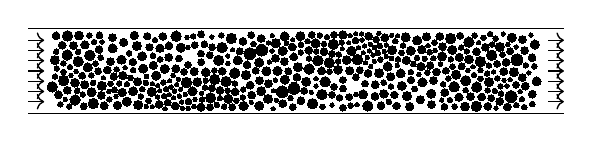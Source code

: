 \begin{tikzpicture}[
  scale=2.0,
]

\foreach \y in {0.65,1.3,1.95,2.6,3.25,3.9,4.55}
  \draw[color=black,line width=0.5pt,solid,->]
    (0mm,\y mm) -- (1mm, \y mm);
% inlet arrows

\foreach \y in {0.65,1.3,1.95,2.6,3.25,3.9,4.55}
  \draw[color=black,line width=0.5pt,solid,->]
    (33mm,\y mm) -- (34mm, \y mm);
\filldraw[line width=0pt] (31.902mm,4.881mm) circle (0.14mm);
\filldraw[line width=0pt] (10.132mm,4.093mm) circle (0.139mm);
\filldraw[line width=0pt] (30.969mm,4.127mm) circle (0.139mm);
\filldraw[line width=0pt] (30.444mm,4.291mm) circle (0.139mm);
\filldraw[line width=0pt] (30.149mm,4.953mm) circle (0.139mm);
\filldraw[line width=0pt] (21.26mm,3.758mm) circle (0.139mm);
\filldraw[line width=0pt] (4.676mm,4.447mm) circle (0.139mm);
\filldraw[line width=0pt] (8.95mm,1.101mm) circle (0.137mm);
\filldraw[line width=0pt] (22.593mm,3.846mm) circle (0.138mm);
\filldraw[line width=0pt] (8.675mm,0.201mm) circle (0.139mm);
\filldraw[line width=0pt] (14.144mm,0.612mm) circle (0.139mm);
\filldraw[line width=0pt] (31.224mm,1.29mm) circle (0.139mm);
\filldraw[line width=0pt] (15.487mm,4.844mm) circle (0.14mm);
\filldraw[line width=0pt] (31.771mm,2.481mm) circle (0.14mm);
\filldraw[line width=0pt] (9.408mm,1.737mm) circle (0.139mm);
\filldraw[line width=0pt] (9.77mm,0.237mm) circle (0.139mm);
\filldraw[line width=0pt] (15.291mm,3.167mm) circle (0.14mm);
\filldraw[line width=0pt] (9.964mm,1.11mm) circle (0.14mm);
\filldraw[line width=0pt] (20.792mm,1.104mm) circle (0.139mm);
\filldraw[line width=0pt] (24.79mm,2.381mm) circle (0.139mm);
\filldraw[line width=0pt] (22.249mm,4.995mm) circle (0.139mm);
\filldraw[line width=0pt] (27.901mm,2.627mm) circle (0.14mm);
\filldraw[line width=0pt] (16.384mm,4.349mm) circle (0.139mm);
\filldraw[line width=0pt] (19.927mm,4.015mm) circle (0.139mm);
\filldraw[line width=0pt] (6.134mm,2.816mm) circle (0.139mm);
\filldraw[line width=0pt] (7.865mm,0.334mm) circle (0.14mm);
\filldraw[line width=0pt] (15.746mm,0.744mm) circle (0.139mm);
\filldraw[line width=0pt] (7.872mm,1.798mm) circle (0.139mm);
\filldraw[line width=0pt] (15.54mm,0.202mm) circle (0.14mm);
\filldraw[line width=0pt] (10.504mm,0.349mm) circle (0.139mm);
\filldraw[line width=0pt] (9.665mm,1.437mm) circle (0.139mm);
\filldraw[line width=0pt] (8.965mm,1.975mm) circle (0.138mm);
\filldraw[line width=0pt] (10.063mm,4.742mm) circle (0.14mm);
\filldraw[line width=0pt] (23.428mm,2.945mm) circle (0.139mm);
\filldraw[line width=0pt] (21.651mm,3.871mm) circle (0.138mm);
\filldraw[line width=0pt] (30.377mm,1.65mm) circle (0.139mm);
\filldraw[line width=0pt] (9.729mm,0.625mm) circle (0.137mm);
\filldraw[line width=0pt] (23.061mm,4.861mm) circle (0.139mm);
\filldraw[line width=0pt] (20.863mm,0.454mm) circle (0.14mm);
\filldraw[line width=0pt] (20.958mm,4.087mm) circle (0.137mm);
\filldraw[line width=0pt] (9.055mm,1.585mm) circle (0.139mm);
\filldraw[line width=0pt] (11.642mm,4.764mm) circle (0.14mm);
\filldraw[line width=0pt] (22.718mm,3.521mm) circle (0.139mm);
\filldraw[line width=0pt] (8.332mm,1.349mm) circle (0.138mm);
\filldraw[line width=0pt] (18.267mm,1.644mm) circle (0.139mm);
\filldraw[line width=0pt] (20.421mm,4.846mm) circle (0.139mm);
\filldraw[line width=0pt] (19.282mm,0.429mm) circle (0.139mm);
\filldraw[line width=0pt] (21.189mm,4.569mm) circle (0.138mm);
\filldraw[line width=0pt] (28.225mm,2.865mm) circle (0.139mm);
\filldraw[line width=0pt] (12.661mm,3.087mm) circle (0.139mm);
\filldraw[line width=0pt] (3.028mm,2.566mm) circle (0.14mm);
\filldraw[line width=0pt] (15.245mm,4.388mm) circle (0.14mm);
\filldraw[line width=0pt] (21.868mm,3.608mm) circle (0.138mm);
\filldraw[line width=0pt] (12.967mm,3.947mm) circle (0.139mm);
\filldraw[line width=0pt] (30.202mm,2.011mm) circle (0.138mm);
\filldraw[line width=0pt] (25.825mm,3.9mm) circle (0.139mm);
\filldraw[line width=0pt] (9.275mm,1.321mm) circle (0.139mm);
\filldraw[line width=0pt] (21.958mm,3.218mm) circle (0.139mm);
\filldraw[line width=0pt] (21.975mm,4.092mm) circle (0.138mm);
\filldraw[line width=0pt] (12.656mm,3.552mm) circle (0.138mm);
\filldraw[line width=0pt] (10.996mm,1.18mm) circle (0.139mm);
\filldraw[line width=0pt] (26.167mm,3.031mm) circle (0.14mm);
\filldraw[line width=0pt] (23.055mm,3.394mm) circle (0.14mm);
\filldraw[line width=0pt] (10.581mm,0.801mm) circle (0.139mm);
\filldraw[line width=0pt] (21.342mm,4.19mm) circle (0.139mm);
\filldraw[line width=0pt] (30.584mm,2.051mm) circle (0.138mm);
\filldraw[line width=0pt] (26.247mm,0.752mm) circle (0.139mm);
\filldraw[line width=0pt] (2.698mm,2.327mm) circle (0.139mm);
\filldraw[line width=0pt] (29.689mm,0.243mm) circle (0.139mm);
\filldraw[line width=0pt] (20.781mm,4.969mm) circle (0.137mm);
\filldraw[line width=0pt] (16.782mm,4.582mm) circle (0.139mm);
\filldraw[line width=0pt] (28.581mm,4.403mm) circle (0.139mm);
\filldraw[line width=0pt] (21.515mm,3.456mm) circle (0.138mm);
\filldraw[line width=0pt] (4.757mm,2.168mm) circle (0.14mm);
\filldraw[line width=0pt] (9.215mm,0.901mm) circle (0.139mm);
\filldraw[line width=0pt] (7.496mm,2.251mm) circle (0.139mm);
\filldraw[line width=0pt] (18.261mm,2.11mm) circle (0.139mm);
\filldraw[line width=0pt] (20.341mm,4.393mm) circle (0.139mm);
\filldraw[line width=0pt] (7.481mm,0.351mm) circle (0.138mm);
\filldraw[line width=0pt] (9.52mm,2.074mm) circle (0.139mm);
\filldraw[line width=0pt] (23.44mm,4.841mm) circle (0.138mm);
\filldraw[line width=0pt] (5.102mm,1.295mm) circle (0.14mm);
\filldraw[line width=0pt] (21.736mm,2.883mm) circle (0.139mm);
\filldraw[line width=0pt] (22.716mm,4.253mm) circle (0.138mm);
\filldraw[line width=0pt] (29.535mm,2.545mm) circle (0.139mm);
\filldraw[line width=0pt] (21.4mm,3.123mm) circle (0.139mm);
\filldraw[line width=0pt] (15.56mm,1.345mm) circle (0.138mm);
\filldraw[line width=0pt] (9.187mm,2.311mm) circle (0.14mm);
\filldraw[line width=0pt] (9.585mm,1.005mm) circle (0.138mm);
\filldraw[line width=0pt] (21.154mm,4.96mm) circle (0.139mm);
\filldraw[line width=0pt] (15.682mm,2.019mm) circle (0.139mm);
\filldraw[line width=0pt] (21.711mm,4.297mm) circle (0.139mm);
\filldraw[line width=0pt] (15.47mm,3.873mm) circle (0.14mm);
\filldraw[line width=0pt] (5.557mm,0.985mm) circle (0.139mm);
\filldraw[line width=0pt] (2.341mm,0.794mm) circle (0.139mm);
\filldraw[line width=0pt] (10.138mm,0.228mm) circle (0.138mm);
\filldraw[line width=0pt] (17.957mm,1.247mm) circle (0.138mm);
\filldraw[line width=0pt] (8.205mm,0.944mm) circle (0.139mm);
\filldraw[line width=0pt] (8.206mm,1.673mm) circle (0.139mm);
\filldraw[line width=0pt] (22.889mm,0.637mm) circle (0.176mm);
\filldraw[line width=0pt] (23.019mm,1.621mm) circle (0.175mm);
\filldraw[line width=0pt] (24.67mm,3.433mm) circle (0.174mm);
\filldraw[line width=0pt] (4.254mm,3.068mm) circle (0.175mm);
\filldraw[line width=0pt] (23.784mm,4.21mm) circle (0.176mm);
\filldraw[line width=0pt] (29.317mm,4.947mm) circle (0.175mm);
\filldraw[line width=0pt] (10.46mm,4.801mm) circle (0.175mm);
\filldraw[line width=0pt] (26.668mm,2.126mm) circle (0.174mm);
\filldraw[line width=0pt] (18.767mm,4.318mm) circle (0.174mm);
\filldraw[line width=0pt] (22.308mm,4.19mm) circle (0.175mm);
\filldraw[line width=0pt] (19.666mm,3.21mm) circle (0.175mm);
\filldraw[line width=0pt] (20.465mm,0.393mm) circle (0.175mm);
\filldraw[line width=0pt] (27.762mm,1.379mm) circle (0.176mm);
\filldraw[line width=0pt] (13.631mm,1.424mm) circle (0.174mm);
\filldraw[line width=0pt] (13.617mm,0.921mm) circle (0.174mm);
\filldraw[line width=0pt] (3.99mm,2.329mm) circle (0.175mm);
\filldraw[line width=0pt] (31.337mm,0.81mm) circle (0.175mm);
\filldraw[line width=0pt] (2.222mm,2.539mm) circle (0.173mm);
\filldraw[line width=0pt] (5.599mm,2.705mm) circle (0.175mm);
\filldraw[line width=0pt] (28.713mm,2.104mm) circle (0.174mm);
\filldraw[line width=0pt] (29.667mm,4.661mm) circle (0.176mm);
\filldraw[line width=0pt] (12.159mm,0.879mm) circle (0.174mm);
\filldraw[line width=0pt] (29.238mm,2.945mm) circle (0.175mm);
\filldraw[line width=0pt] (6.254mm,1.763mm) circle (0.175mm);
\filldraw[line width=0pt] (26.935mm,2.87mm) circle (0.176mm);
\filldraw[line width=0pt] (14.28mm,4.316mm) circle (0.175mm);
\filldraw[line width=0pt] (3.86mm,4.856mm) circle (0.175mm);
\filldraw[line width=0pt] (4.167mm,4.439mm) circle (0.175mm);
\filldraw[line width=0pt] (29.769mm,2.135mm) circle (0.175mm);
\filldraw[line width=0pt] (12.246mm,4.865mm) circle (0.175mm);
\filldraw[line width=0pt] (28.7mm,2.654mm) circle (0.173mm);
\filldraw[line width=0pt] (29.442mm,4.282mm) circle (0.174mm);
\filldraw[line width=0pt] (7.14mm,0.986mm) circle (0.175mm);
\filldraw[line width=0pt] (30.978mm,0.429mm) circle (0.175mm);
\filldraw[line width=0pt] (26.817mm,3.345mm) circle (0.176mm);
\filldraw[line width=0pt] (28.289mm,2.344mm) circle (0.175mm);
\filldraw[line width=0pt] (17.728mm,4.491mm) circle (0.175mm);
\filldraw[line width=0pt] (28.338mm,4.853mm) circle (0.174mm);
\filldraw[line width=0pt] (25.369mm,4.211mm) circle (0.139mm);
\filldraw[line width=0pt] (29.124mm,2.435mm) circle (0.175mm);
\filldraw[line width=0pt] (17.306mm,4.27mm) circle (0.174mm);
\filldraw[line width=0pt] (17.294mm,3.773mm) circle (0.175mm);
\filldraw[line width=0pt] (2.584mm,0.343mm) circle (0.175mm);
\filldraw[line width=0pt] (31.483mm,0.306mm) circle (0.175mm);
\filldraw[line width=0pt] (19.12mm,2.561mm) circle (0.174mm);
\filldraw[line width=0pt] (17.815mm,3.396mm) circle (0.176mm);
\filldraw[line width=0pt] (2.636mm,2.849mm) circle (0.175mm);
\filldraw[line width=0pt] (5.761mm,1.814mm) circle (0.174mm);
\filldraw[line width=0pt] (1.759mm,3.823mm) circle (0.175mm);
\filldraw[line width=0pt] (18.957mm,4.754mm) circle (0.175mm);
\filldraw[line width=0pt] (23.293mm,4.493mm) circle (0.176mm);
\filldraw[line width=0pt] (25.164mm,3.377mm) circle (0.174mm);
\filldraw[line width=0pt] (11.209mm,1.551mm) circle (0.174mm);
\filldraw[line width=0pt] (1.8mm,2.761mm) circle (0.175mm);
\filldraw[line width=0pt] (26.334mm,1.758mm) circle (0.176mm);
\filldraw[line width=0pt] (2.022mm,0.486mm) circle (0.175mm);
\filldraw[line width=0pt] (1.687mm,2.249mm) circle (0.175mm);
\filldraw[line width=0pt] (30.101mm,3.633mm) circle (0.176mm);
\filldraw[line width=0pt] (29.973mm,1.629mm) circle (0.175mm);
\filldraw[line width=0pt] (3.158mm,3.814mm) circle (0.175mm);
\filldraw[line width=0pt] (27.835mm,3.851mm) circle (0.175mm);
\filldraw[line width=0pt] (22.352mm,3.324mm) circle (0.172mm);
\filldraw[line width=0pt] (26.76mm,0.758mm) circle (0.175mm);
\filldraw[line width=0pt] (23.7mm,3.75mm) circle (0.176mm);
\filldraw[line width=0pt] (13.109mm,1.8mm) circle (0.176mm);
\filldraw[line width=0pt] (28.899mm,4.707mm) circle (0.174mm);
\filldraw[line width=0pt] (23.466mm,3.342mm) circle (0.175mm);
\filldraw[line width=0pt] (13.198mm,0.708mm) circle (0.175mm);
\filldraw[line width=0pt] (29.613mm,1.331mm) circle (0.175mm);
\filldraw[line width=0pt] (25.714mm,3.409mm) circle (0.175mm);
\filldraw[line width=0pt] (6.392mm,3.729mm) circle (0.182mm);
\filldraw[line width=0pt] (5.211mm,1.787mm) circle (0.174mm);
\filldraw[line width=0pt] (5.139mm,0.797mm) circle (0.175mm);
\filldraw[line width=0pt] (24.531mm,1.463mm) circle (0.182mm);
\filldraw[line width=0pt] (6.647mm,2.661mm) circle (0.175mm);
\filldraw[line width=0pt] (7.905mm,3.571mm) circle (0.175mm);
\filldraw[line width=0pt] (24.277mm,2.534mm) circle (0.175mm);
\filldraw[line width=0pt] (18.275mm,3.842mm) circle (0.173mm);
\filldraw[line width=0pt] (24.448mm,3.042mm) circle (0.183mm);
\filldraw[line width=0pt] (31.993mm,0.496mm) circle (0.182mm);
\filldraw[line width=0pt] (3.451mm,1.111mm) circle (0.176mm);
\filldraw[line width=0pt] (31.585mm,2.961mm) circle (0.175mm);
\filldraw[line width=0pt] (27.061mm,0.34mm) circle (0.176mm);
\filldraw[line width=0pt] (22.182mm,3.746mm) circle (0.176mm);
\filldraw[line width=0pt] (4.106mm,1.851mm) circle (0.175mm);
\filldraw[line width=0pt] (32.124mm,2.897mm) circle (0.182mm);
\filldraw[line width=0pt] (12.421mm,0.334mm) circle (0.175mm);
\filldraw[line width=0pt] (18.502mm,4.863mm) circle (0.174mm);
\filldraw[line width=0pt] (16.646mm,0.879mm) circle (0.176mm);
\filldraw[line width=0pt] (5.459mm,1.402mm) circle (0.183mm);
\filldraw[line width=0pt] (11.258mm,1.989mm) circle (0.174mm);
\filldraw[line width=0pt] (6.477mm,2.157mm) circle (0.183mm);
\filldraw[line width=0pt] (12.649mm,1.354mm) circle (0.175mm);
\filldraw[line width=0pt] (8.613mm,1.005mm) circle (0.176mm);
\filldraw[line width=0pt] (18.674mm,0.327mm) circle (0.176mm);
\filldraw[line width=0pt] (30.009mm,1.16mm) circle (0.174mm);
\filldraw[line width=0pt] (7.63mm,0.701mm) circle (0.175mm);
\filldraw[line width=0pt] (29.162mm,1.372mm) circle (0.174mm);
\filldraw[line width=0pt] (8.035mm,4.562mm) circle (0.176mm);
\filldraw[line width=0pt] (25.466mm,3.795mm) circle (0.181mm);
\filldraw[line width=0pt] (11.801mm,2.636mm) circle (0.175mm);
\filldraw[line width=0pt] (11.965mm,0.443mm) circle (0.176mm);
\filldraw[line width=0pt] (7.225mm,1.447mm) circle (0.176mm);
\filldraw[line width=0pt] (25.785mm,4.401mm) circle (0.176mm);
\filldraw[line width=0pt] (25.328mm,2.495mm) circle (0.176mm);
\filldraw[line width=0pt] (7.459mm,1.849mm) circle (0.175mm);
\filldraw[line width=0pt] (11.025mm,0.791mm) circle (0.174mm);
\filldraw[line width=0pt] (27.473mm,4.086mm) circle (0.175mm);
\filldraw[line width=0pt] (3.093mm,1.344mm) circle (0.176mm);
\filldraw[line width=0pt] (19.896mm,4.405mm) circle (0.174mm);
\filldraw[line width=0pt] (2.214mm,3.089mm) circle (0.175mm);
\filldraw[line width=0pt] (22.56mm,1.861mm) circle (0.182mm);
\filldraw[line width=0pt] (19.711mm,3.644mm) circle (0.174mm);
\filldraw[line width=0pt] (19.962mm,2.032mm) circle (0.214mm);
\filldraw[line width=0pt] (8.362mm,3.337mm) circle (0.184mm);
\filldraw[line width=0pt] (8.739mm,1.448mm) circle (0.176mm);
\filldraw[line width=0pt] (8.57mm,1.871mm) circle (0.174mm);
\filldraw[line width=0pt] (21.048mm,2.655mm) circle (0.216mm);
\filldraw[line width=0pt] (11.652mm,1.515mm) circle (0.218mm);
\filldraw[line width=0pt] (19.973mm,1.489mm) circle (0.215mm);
\filldraw[line width=0pt] (4.59mm,3.442mm) circle (0.177mm);
\filldraw[line width=0pt] (19.399mm,4.898mm) circle (0.218mm);
\filldraw[line width=0pt] (11.171mm,4.297mm) circle (0.213mm);
\filldraw[line width=0pt] (26.498mm,2.616mm) circle (0.214mm);
\filldraw[line width=0pt] (27.415mm,4.84mm) circle (0.217mm);
\filldraw[line width=0pt] (30.582mm,3.857mm) circle (0.217mm);
\filldraw[line width=0pt] (27.508mm,2.894mm) circle (0.217mm);
\filldraw[line width=0pt] (20.371mm,0.952mm) circle (0.215mm);
\filldraw[line width=0pt] (12.943mm,0.297mm) circle (0.217mm);
\filldraw[line width=0pt] (14.426mm,2.622mm) circle (0.219mm);
\filldraw[line width=0pt] (16.497mm,2.575mm) circle (0.219mm);
\filldraw[line width=0pt] (10.962mm,4.923mm) circle (0.216mm);
\filldraw[line width=0pt] (19.265mm,1.092mm) circle (0.214mm);
\filldraw[line width=0pt] (10.158mm,0.662mm) circle (0.214mm);
\filldraw[line width=0pt] (10.951mm,3.707mm) circle (0.214mm);
\filldraw[line width=0pt] (11.516mm,3.598mm) circle (0.214mm);
\filldraw[line width=0pt] (4.512mm,4.869mm) circle (0.216mm);
\filldraw[line width=0pt] (3.511mm,0.354mm) circle (0.218mm);
\filldraw[line width=0pt] (10.552mm,4.242mm) circle (0.215mm);
\filldraw[line width=0pt] (29.758mm,3.05mm) circle (0.217mm);
\filldraw[line width=0pt] (3.416mm,2.301mm) circle (0.217mm);
\filldraw[line width=0pt] (17.515mm,1.343mm) circle (0.218mm);
\filldraw[line width=0pt] (19.405mm,1.598mm) circle (0.214mm);
\filldraw[line width=0pt] (30.955mm,1.724mm) circle (0.218mm);
\filldraw[line width=0pt] (10.962mm,3.164mm) circle (0.215mm);
\filldraw[line width=0pt] (19.752mm,0.898mm) circle (0.213mm);
\filldraw[line width=0pt] (10.134mm,2.991mm) circle (0.213mm);
\filldraw[line width=0pt] (20.792mm,2.205mm) circle (0.213mm);
\filldraw[line width=0pt] (9.878mm,2.542mm) circle (0.214mm);
\filldraw[line width=0pt] (26.413mm,0.329mm) circle (0.214mm);
\filldraw[line width=0pt] (21.374mm,1.798mm) circle (0.214mm);
\filldraw[line width=0pt] (11.657mm,4.106mm) circle (0.212mm);
\filldraw[line width=0pt] (4.426mm,2.582mm) circle (0.213mm);
\filldraw[line width=0pt] (29.387mm,0.879mm) circle (0.218mm);
\filldraw[line width=0pt] (9.549mm,3.395mm) circle (0.215mm);
\filldraw[line width=0pt] (19.962mm,0.272mm) circle (0.214mm);
\filldraw[line width=0pt] (8.843mm,0.594mm) circle (0.216mm);
\filldraw[line width=0pt] (22.081mm,4.599mm) circle (0.216mm);
\filldraw[line width=0pt] (11.529mm,0.3mm) circle (0.219mm);
\filldraw[line width=0pt] (13.407mm,3.852mm) circle (0.217mm);
\filldraw[line width=0pt] (31.979mm,3.442mm) circle (0.247mm);
\filldraw[line width=0pt] (16.787mm,0.311mm) circle (0.219mm);
\filldraw[line width=0pt] (20.766mm,4.534mm) circle (0.213mm);
\filldraw[line width=0pt] (29.926mm,0.675mm) circle (0.247mm);
\filldraw[line width=0pt] (30.414mm,0.317mm) circle (0.247mm);
\filldraw[line width=0pt] (17.983mm,4.898mm) circle (0.216mm);
\filldraw[line width=0pt] (5.331mm,4.721mm) circle (0.247mm);
\filldraw[line width=0pt] (14.139mm,4.882mm) circle (0.217mm);
\filldraw[line width=0pt] (26.119mm,4.795mm) circle (0.247mm);
\filldraw[line width=0pt] (28.783mm,0.954mm) circle (0.246mm);
\filldraw[line width=0pt] (2.85mm,4.22mm) circle (0.247mm);
\filldraw[line width=0pt] (31.357mm,2.184mm) circle (0.247mm);
\filldraw[line width=0pt] (1.755mm,4.834mm) circle (0.247mm);
\filldraw[line width=0pt] (13.88mm,2.989mm) circle (0.247mm);
\filldraw[line width=0pt] (14.679mm,1.99mm) circle (0.247mm);
\filldraw[line width=0pt] (23.378mm,0.385mm) circle (0.235mm);
\filldraw[line width=0pt] (5.014mm,2.658mm) circle (0.246mm);
\filldraw[line width=0pt] (24.292mm,2.025mm) circle (0.235mm);
\filldraw[line width=0pt] (23.232mm,1.086mm) circle (0.235mm);
\filldraw[line width=0pt] (15.238mm,1.79mm) circle (0.247mm);
\filldraw[line width=0pt] (25.51mm,2.945mm) circle (0.235mm);
\filldraw[line width=0pt] (19.274mm,3.681mm) circle (0.217mm);
\filldraw[line width=0pt] (22.389mm,0.402mm) circle (0.247mm);
\filldraw[line width=0pt] (17.799mm,3.917mm) circle (0.247mm);
\filldraw[line width=0pt] (28.455mm,3.821mm) circle (0.247mm);
\filldraw[line width=0pt] (16.748mm,4.128mm) circle (0.247mm);
\filldraw[line width=0pt] (7.545mm,4.81mm) circle (0.235mm);
\filldraw[line width=0pt] (26.438mm,1.23mm) circle (0.247mm);
\filldraw[line width=0pt] (31.364mm,4.603mm) circle (0.247mm);
\filldraw[line width=0pt] (30.334mm,3.149mm) circle (0.248mm);
\filldraw[line width=0pt] (25.594mm,0.473mm) circle (0.247mm);
\filldraw[line width=0pt] (8.922mm,4.197mm) circle (0.247mm);
\filldraw[line width=0pt] (14.778mm,4.668mm) circle (0.247mm);
\filldraw[line width=0pt] (4.486mm,3.965mm) circle (0.247mm);
\filldraw[line width=0pt] (16.246mm,3.205mm) circle (0.247mm);
\filldraw[line width=0pt] (25.91mm,2.536mm) circle (0.247mm);
\filldraw[line width=0pt] (6.042mm,4.417mm) circle (0.259mm);
\filldraw[line width=0pt] (9.317mm,0.38mm) circle (0.247mm);
\filldraw[line width=0pt] (5.209mm,3.189mm) circle (0.248mm);
\filldraw[line width=0pt] (18.621mm,2.606mm) circle (0.247mm);
\filldraw[line width=0pt] (5.413mm,2.249mm) circle (0.234mm);
\filldraw[line width=0pt] (29.168mm,0.36mm) circle (0.247mm);
\filldraw[line width=0pt] (21.604mm,4.811mm) circle (0.248mm);
\filldraw[line width=0pt] (8.535mm,4.794mm) circle (0.247mm);
\filldraw[line width=0pt] (8.906mm,3.468mm) circle (0.247mm);
\filldraw[line width=0pt] (16.85mm,3.496mm) circle (0.246mm);
\filldraw[line width=0pt] (31.996mm,1.13mm) circle (0.247mm);
\filldraw[line width=0pt] (25.716mm,2.005mm) circle (0.247mm);
\filldraw[line width=0pt] (4.628mm,1.055mm) circle (0.246mm);
\filldraw[line width=0pt] (3.587mm,4.262mm) circle (0.259mm);
\filldraw[line width=0pt] (28.073mm,0.977mm) circle (0.247mm);
\filldraw[line width=0pt] (17.046mm,2.21mm) circle (0.247mm);
\filldraw[line width=0pt] (7.688mm,4.109mm) circle (0.235mm);
\filldraw[line width=0pt] (24.884mm,0.778mm) circle (0.26mm);
\filldraw[line width=0pt] (22.632mm,4.714mm) circle (0.247mm);
\filldraw[line width=0pt] (27.334mm,0.934mm) circle (0.26mm);
\filldraw[line width=0pt] (30.185mm,2.562mm) circle (0.248mm);
\filldraw[line width=0pt] (18.766mm,3.829mm) circle (0.248mm);
\filldraw[line width=0pt] (6.626mm,3.17mm) circle (0.235mm);
\filldraw[line width=0pt] (8.296mm,0.481mm) circle (0.248mm);
\filldraw[line width=0pt] (2.468mm,1.377mm) circle (0.247mm);
\filldraw[line width=0pt] (13.125mm,1.281mm) circle (0.247mm);
\filldraw[line width=0pt] (7.925mm,2.961mm) circle (0.259mm);
\filldraw[line width=0pt] (22.004mm,1.001mm) circle (0.248mm);
\filldraw[line width=0pt] (31.51mm,3.902mm) circle (0.247mm);
\filldraw[line width=0pt] (9.357mm,2.748mm) circle (0.247mm);
\filldraw[line width=0pt] (2.142mm,4.239mm) circle (0.246mm);
\filldraw[line width=0pt] (1.911mm,1.09mm) circle (0.247mm);
\filldraw[line width=0pt] (15.685mm,3.406mm) circle (0.248mm);
\filldraw[line width=0pt] (14.175mm,1.068mm) circle (0.246mm);
\filldraw[line width=0pt] (6.717mm,4.857mm) circle (0.266mm);
\filldraw[line width=0pt] (12.158mm,1.367mm) circle (0.247mm);
\filldraw[line width=0pt] (19.967mm,4.898mm) circle (0.26mm);
\filldraw[line width=0pt] (29.014mm,4.107mm) circle (0.247mm);
\filldraw[line width=0pt] (14.074mm,1.703mm) circle (0.249mm);
\filldraw[line width=0pt] (6.927mm,1.922mm) circle (0.26mm);
\filldraw[line width=0pt] (13.618mm,4.484mm) circle (0.247mm);
\filldraw[line width=0pt] (23.001mm,2.234mm) circle (0.26mm);
\filldraw[line width=0pt] (25.271mm,4.768mm) circle (0.26mm);
\filldraw[line width=0pt] (24.208mm,0.338mm) circle (0.266mm);
\filldraw[line width=0pt] (5.653mm,0.428mm) circle (0.26mm);
\filldraw[line width=0pt] (12.302mm,2.587mm) circle (0.247mm);
\filldraw[line width=0pt] (27.352mm,3.468mm) circle (0.26mm);
\filldraw[line width=0pt] (5.952mm,1.238mm) circle (0.267mm);
\filldraw[line width=0pt] (3.571mm,1.728mm) circle (0.26mm);
\filldraw[line width=0pt] (20.403mm,2.619mm) circle (0.261mm);
\filldraw[line width=0pt] (31.556mm,1.637mm) circle (0.247mm);
\filldraw[line width=0pt] (24.976mm,3.956mm) circle (0.267mm);
\filldraw[line width=0pt] (10.956mm,0.297mm) circle (0.26mm);
\filldraw[line width=0pt] (22.571mm,1.15mm) circle (0.266mm);
\filldraw[line width=0pt] (23.999mm,3.274mm) circle (0.26mm);
\filldraw[line width=0pt] (8.352mm,4.047mm) circle (0.266mm);
\filldraw[line width=0pt] (21.565mm,2.448mm) circle (0.249mm);
\filldraw[line width=0pt] (24.038mm,1.007mm) circle (0.286mm);
\filldraw[line width=0pt] (14.65mm,3.141mm) circle (0.289mm);
\filldraw[line width=0pt] (17.303mm,0.712mm) circle (0.248mm);
\filldraw[line width=0pt] (4.804mm,0.401mm) circle (0.249mm);
\filldraw[line width=0pt] (26.298mm,4.143mm) circle (0.249mm);
\filldraw[line width=0pt] (10.519mm,2.574mm) circle (0.26mm);
\filldraw[line width=0pt] (10.718mm,1.9mm) circle (0.279mm);
\filldraw[line width=0pt] (22.018mm,1.73mm) circle (0.247mm);
\filldraw[line width=0pt] (2.948mm,1.86mm) circle (0.279mm);
\filldraw[line width=0pt] (24.928mm,2.885mm) circle (0.266mm);
\filldraw[line width=0pt] (16.149mm,0.528mm) circle (0.247mm);
\filldraw[line width=0pt] (30.694mm,4.719mm) circle (0.288mm);
\filldraw[line width=0pt] (5.993mm,2.309mm) circle (0.266mm);
\filldraw[line width=0pt] (6.887mm,4.191mm) circle (0.286mm);
\filldraw[line width=0pt] (15.815mm,2.61mm) circle (0.288mm);
\filldraw[line width=0pt] (15.11mm,2.586mm) circle (0.288mm);
\filldraw[line width=0pt] (6.644mm,1.313mm) circle (0.286mm);
\filldraw[line width=0pt] (11.262mm,2.513mm) circle (0.279mm);
\filldraw[line width=0pt] (30.823mm,2.528mm) circle (0.288mm);
\filldraw[line width=0pt] (17.634mm,1.915mm) circle (0.288mm);
\filldraw[line width=0pt] (7.216mm,3.536mm) circle (0.285mm);
\filldraw[line width=0pt] (32.264mm,1.936mm) circle (0.289mm);
\filldraw[line width=0pt] (16.278mm,2.052mm) circle (0.288mm);
\filldraw[line width=0pt] (20.207mm,3.298mm) circle (0.28mm);
\filldraw[line width=0pt] (16.144mm,3.871mm) circle (0.289mm);
\filldraw[line width=0pt] (13.813mm,2.347mm) circle (0.288mm);
\filldraw[line width=0pt] (5.347mm,4.035mm) circle (0.289mm);
\filldraw[line width=0pt] (21.244mm,1.113mm) circle (0.291mm);
\filldraw[line width=0pt] (15.212mm,0.83mm) circle (0.288mm);
\filldraw[line width=0pt] (29.93mm,4.133mm) circle (0.29mm);
\filldraw[line width=0pt] (25.018mm,1.876mm) circle (0.289mm);
\filldraw[line width=0pt] (8.651mm,2.736mm) circle (0.288mm);
\filldraw[line width=0pt] (23.638mm,2.444mm) circle (0.285mm);
\filldraw[line width=0pt] (14.783mm,1.326mm) circle (0.288mm);
\filldraw[line width=0pt] (17.11mm,2.847mm) circle (0.288mm);
\filldraw[line width=0pt] (6.97mm,0.45mm) circle (0.29mm);
\filldraw[line width=0pt] (27.721mm,0.345mm) circle (0.279mm);
\filldraw[line width=0pt] (14.657mm,0.398mm) circle (0.285mm);
\filldraw[line width=0pt] (20.509mm,3.883mm) circle (0.29mm);
\filldraw[line width=0pt] (5.909mm,3.32mm) circle (0.289mm);
\filldraw[line width=0pt] (4.009mm,1.256mm) circle (0.29mm);
\filldraw[line width=0pt] (19.659mm,2.683mm) circle (0.28mm);
\filldraw[line width=0pt] (7.287mm,2.756mm) circle (0.286mm);
\filldraw[line width=0pt] (26.913mm,3.939mm) circle (0.289mm);
\filldraw[line width=0pt] (23.953mm,4.747mm) circle (0.29mm);
\filldraw[line width=0pt] (23.092mm,3.923mm) circle (0.29mm);
\filldraw[line width=0pt] (13.291mm,3.279mm) circle (0.289mm);
\filldraw[line width=0pt] (7.832mm,1.275mm) circle (0.295mm);
\filldraw[line width=0pt] (25.578mm,1.158mm) circle (0.29mm);
\filldraw[line width=0pt] (24.279mm,3.886mm) circle (0.286mm);
\filldraw[line width=0pt] (23.708mm,1.657mm) circle (0.285mm);
\filldraw[line width=0pt] (32.156mm,4.28mm) circle (0.289mm);
\filldraw[line width=0pt] (4.659mm,1.66mm) circle (0.289mm);
\filldraw[line width=0pt] (27.974mm,3.334mm) circle (0.279mm);
\filldraw[line width=0pt] (15.71mm,4.361mm) circle (0.293mm);
\filldraw[line width=0pt] (8.115mm,2.309mm) circle (0.289mm);
\filldraw[line width=0pt] (27.153mm,2.366mm) circle (0.29mm);
\filldraw[line width=0pt] (6.244mm,0.656mm) circle (0.288mm);
\filldraw[line width=0pt] (9.681mm,4.084mm) circle (0.292mm);
\filldraw[line width=0pt] (22.269mm,2.463mm) circle (0.289mm);
\filldraw[line width=0pt] (3.204mm,4.851mm) circle (0.28mm);
\filldraw[line width=0pt] (22.808mm,2.884mm) circle (0.289mm);
\filldraw[line width=0pt] (13.66mm,0.378mm) circle (0.291mm);
\filldraw[line width=0pt] (10.415mm,1.311mm) circle (0.289mm);
\filldraw[line width=0pt] (1.672mm,3.292mm) circle (0.29mm);
\filldraw[line width=0pt] (24.681mm,4.54mm) circle (0.289mm);
\filldraw[line width=0pt] (17.267mm,4.815mm) circle (0.29mm);
\filldraw[line width=0pt] (26.265mm,3.528mm) circle (0.289mm);
\filldraw[line width=0pt] (29.25mm,1.901mm) circle (0.29mm);
\filldraw[line width=0pt] (3.768mm,2.833mm) circle (0.29mm);
\filldraw[line width=0pt] (18.236mm,4.358mm) circle (0.292mm);
\filldraw[line width=0pt] (3.158mm,3.209mm) circle (0.326mm);
\filldraw[line width=0pt] (16.266mm,4.796mm) circle (0.287mm);
\filldraw[line width=0pt] (12.69mm,0.839mm) circle (0.291mm);
\filldraw[line width=0pt] (2.963mm,0.762mm) circle (0.327mm);
\filldraw[line width=0pt] (21.546mm,0.384mm) circle (0.331mm);
\filldraw[line width=0pt] (20.895mm,3.323mm) circle (0.332mm);
\filldraw[line width=0pt] (2.461mm,3.617mm) circle (0.326mm);
\filldraw[line width=0pt] (28.442mm,0.362mm) circle (0.331mm);
\filldraw[line width=0pt] (27.031mm,1.601mm) circle (0.332mm);
\filldraw[line width=0pt] (11.823mm,2.073mm) circle (0.327mm);
\filldraw[line width=0pt] (13.1mm,2.465mm) circle (0.331mm);
\filldraw[line width=0pt] (28.462mm,1.578mm) circle (0.325mm);
\filldraw[line width=0pt] (3.895mm,3.596mm) circle (0.331mm);
\filldraw[line width=0pt] (27.965mm,4.435mm) circle (0.328mm);
\filldraw[line width=0pt] (12.08mm,3.28mm) circle (0.331mm);
\filldraw[line width=0pt] (10.031mm,1.871mm) circle (0.332mm);
\filldraw[line width=0pt] (11.566mm,0.9mm) circle (0.325mm);
\filldraw[line width=0pt] (12.545mm,1.936mm) circle (0.332mm);
\filldraw[line width=0pt] (19.105mm,3.128mm) circle (0.327mm);
\filldraw[line width=0pt] (2.48mm,4.831mm) circle (0.332mm);
\filldraw[line width=0pt] (18.037mm,0.522mm) circle (0.331mm);
\filldraw[line width=0pt] (29.413mm,3.601mm) circle (0.331mm);
\filldraw[line width=0pt] (4.117mm,0.536mm) circle (0.331mm);
\filldraw[line width=0pt] (26.807mm,4.66mm) circle (0.331mm);
\filldraw[line width=0pt] (17.819mm,2.727mm) circle (0.331mm);
\filldraw[line width=0pt] (12.292mm,4.09mm) circle (0.332mm);
\filldraw[line width=0pt] (27.766mm,1.987mm) circle (0.325mm);
\filldraw[line width=0pt] (18.631mm,1.106mm) circle (0.331mm);
\filldraw[line width=0pt] (2.235mm,1.998mm) circle (0.334mm);
\filldraw[line width=0pt] (9.377mm,4.811mm) circle (0.331mm);
\filldraw[line width=0pt] (1.512mm,1.596mm) circle (0.331mm);
\filldraw[line width=0pt] (12.883mm,4.671mm) circle (0.331mm);
\filldraw[line width=0pt] (18.843mm,1.916mm) circle (0.331mm);
\filldraw[line width=0pt] (28.693mm,3.195mm) circle (0.334mm);
\filldraw[line width=0pt] (18.379mm,3.259mm) circle (0.333mm);
\filldraw[line width=0pt] (19.36mm,4.297mm) circle (0.325mm);
\filldraw[line width=0pt] (14.058mm,3.7mm) circle (0.373mm);
\filldraw[line width=0pt] (16.869mm,1.494mm) circle (0.373mm);
\filldraw[line width=0pt] (16.113mm,1.273mm) circle (0.374mm);
\filldraw[line width=0pt] (30.649mm,0.971mm) circle (0.374mm);
\filldraw[line width=0pt] (14.807mm,3.921mm) circle (0.374mm);
\filldraw[line width=0pt] (31.027mm,3.305mm) circle (0.374mm);
\draw[line width=0.2mm] (0mm,-0.1mm) -- (34mm,-0.1mm);
\draw[line width=0.2mm] (0mm,5.3mm) -- (34mm,5.3mm);
% outer walls


\end{tikzpicture}